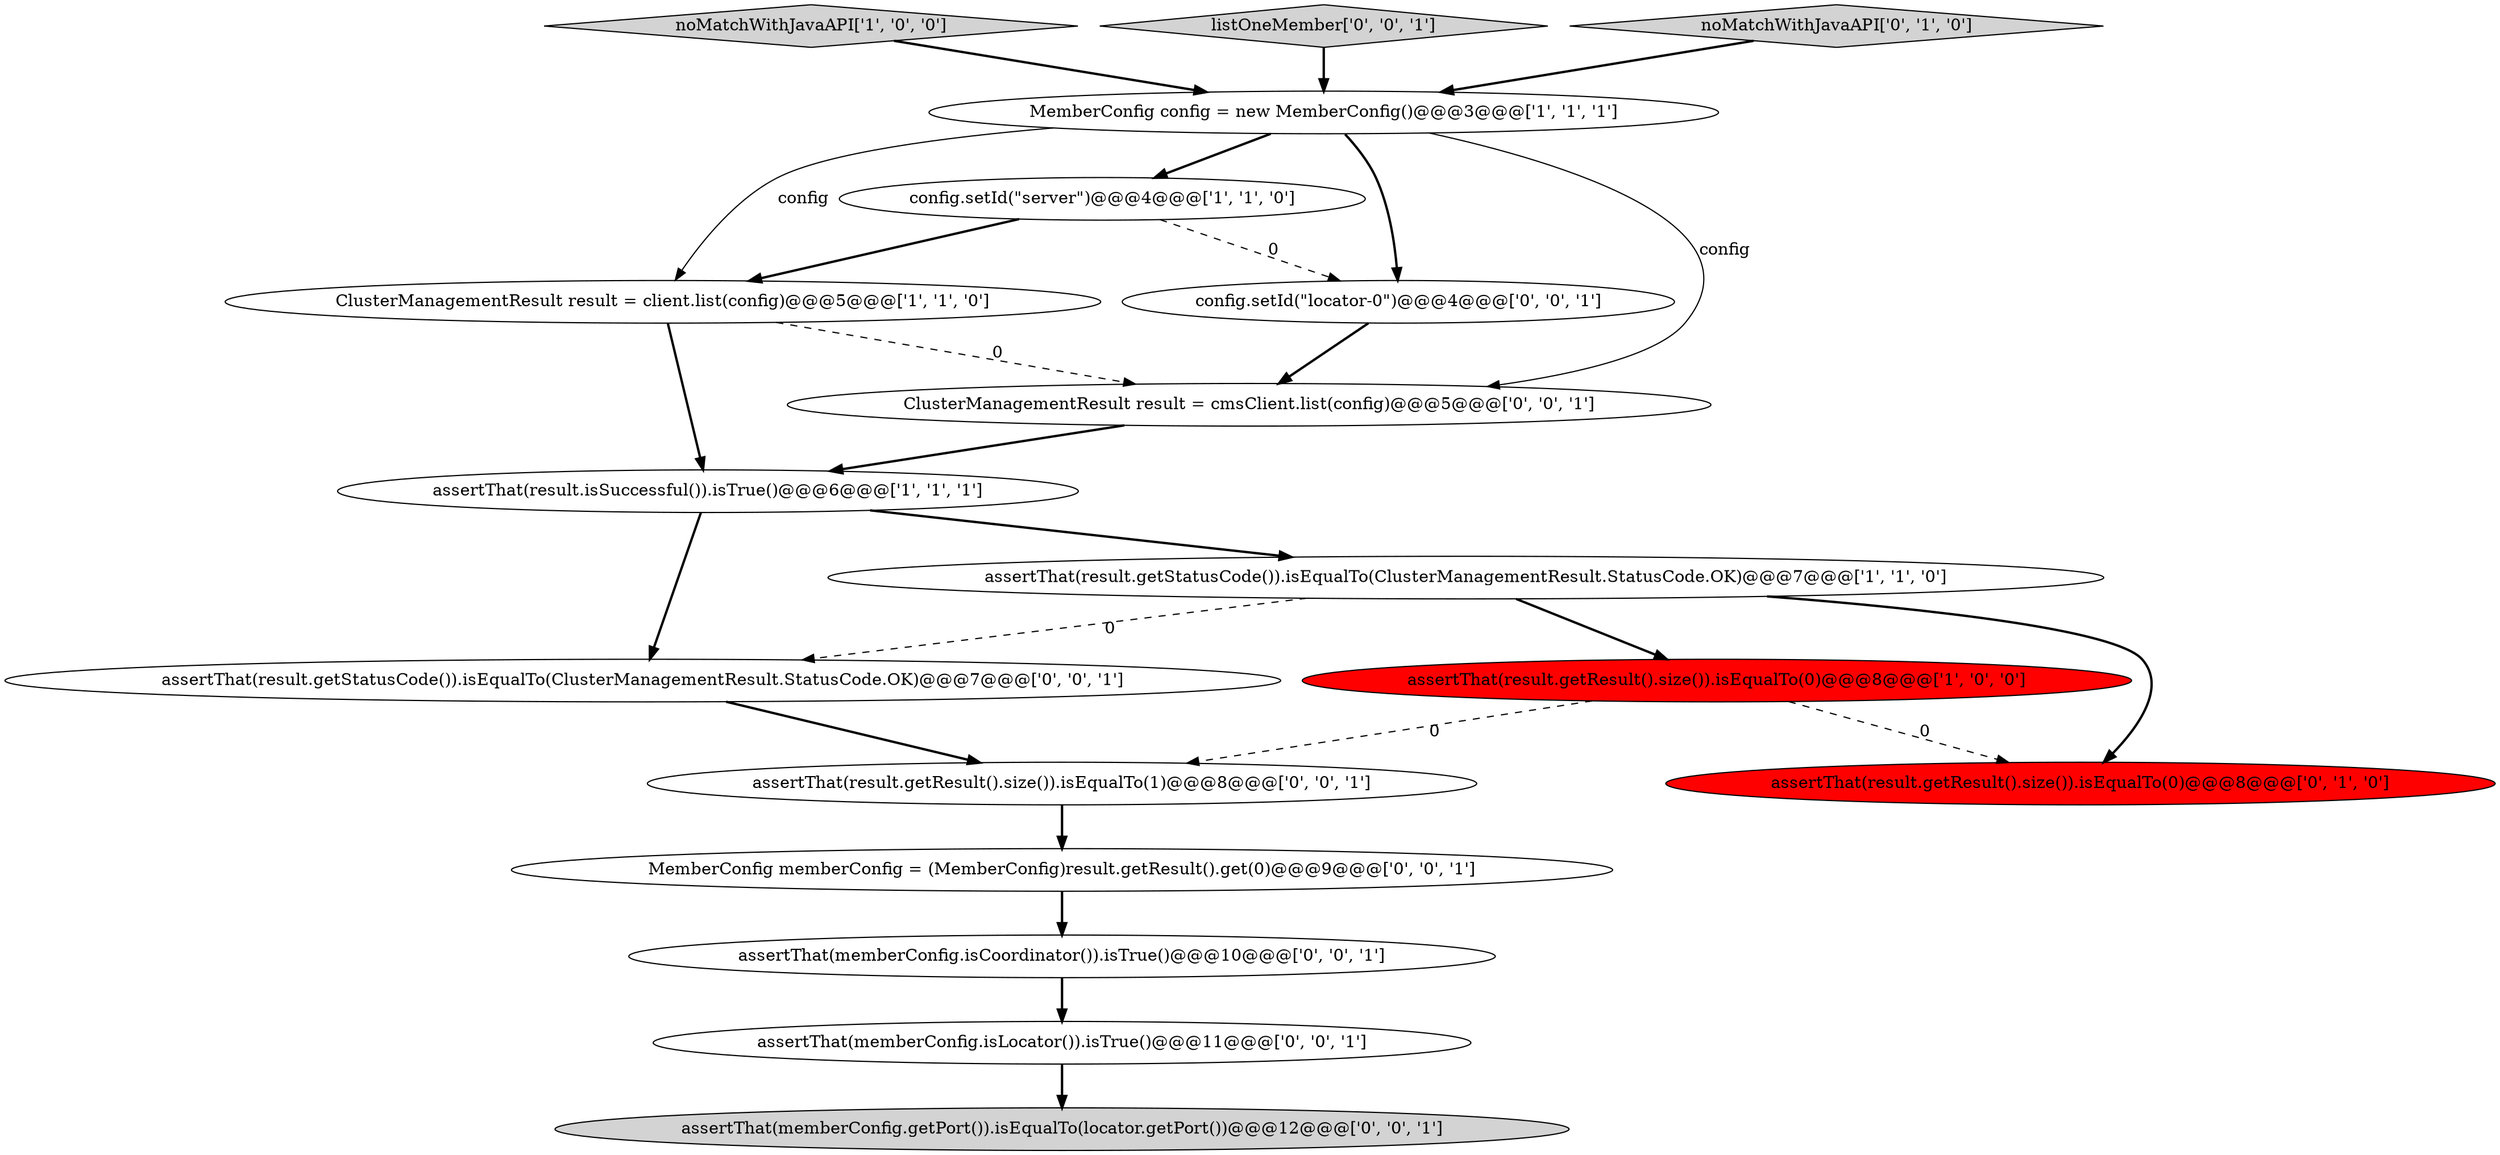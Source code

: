 digraph {
17 [style = filled, label = "assertThat(memberConfig.isLocator()).isTrue()@@@11@@@['0', '0', '1']", fillcolor = white, shape = ellipse image = "AAA0AAABBB3BBB"];
11 [style = filled, label = "assertThat(memberConfig.isCoordinator()).isTrue()@@@10@@@['0', '0', '1']", fillcolor = white, shape = ellipse image = "AAA0AAABBB3BBB"];
6 [style = filled, label = "ClusterManagementResult result = client.list(config)@@@5@@@['1', '1', '0']", fillcolor = white, shape = ellipse image = "AAA0AAABBB1BBB"];
13 [style = filled, label = "MemberConfig memberConfig = (MemberConfig)result.getResult().get(0)@@@9@@@['0', '0', '1']", fillcolor = white, shape = ellipse image = "AAA0AAABBB3BBB"];
14 [style = filled, label = "config.setId(\"locator-0\")@@@4@@@['0', '0', '1']", fillcolor = white, shape = ellipse image = "AAA0AAABBB3BBB"];
12 [style = filled, label = "assertThat(memberConfig.getPort()).isEqualTo(locator.getPort())@@@12@@@['0', '0', '1']", fillcolor = lightgray, shape = ellipse image = "AAA0AAABBB3BBB"];
5 [style = filled, label = "noMatchWithJavaAPI['1', '0', '0']", fillcolor = lightgray, shape = diamond image = "AAA0AAABBB1BBB"];
0 [style = filled, label = "config.setId(\"server\")@@@4@@@['1', '1', '0']", fillcolor = white, shape = ellipse image = "AAA0AAABBB1BBB"];
1 [style = filled, label = "assertThat(result.isSuccessful()).isTrue()@@@6@@@['1', '1', '1']", fillcolor = white, shape = ellipse image = "AAA0AAABBB1BBB"];
16 [style = filled, label = "assertThat(result.getStatusCode()).isEqualTo(ClusterManagementResult.StatusCode.OK)@@@7@@@['0', '0', '1']", fillcolor = white, shape = ellipse image = "AAA0AAABBB3BBB"];
15 [style = filled, label = "listOneMember['0', '0', '1']", fillcolor = lightgray, shape = diamond image = "AAA0AAABBB3BBB"];
9 [style = filled, label = "assertThat(result.getResult().size()).isEqualTo(1)@@@8@@@['0', '0', '1']", fillcolor = white, shape = ellipse image = "AAA0AAABBB3BBB"];
10 [style = filled, label = "ClusterManagementResult result = cmsClient.list(config)@@@5@@@['0', '0', '1']", fillcolor = white, shape = ellipse image = "AAA0AAABBB3BBB"];
8 [style = filled, label = "noMatchWithJavaAPI['0', '1', '0']", fillcolor = lightgray, shape = diamond image = "AAA0AAABBB2BBB"];
2 [style = filled, label = "assertThat(result.getResult().size()).isEqualTo(0)@@@8@@@['1', '0', '0']", fillcolor = red, shape = ellipse image = "AAA1AAABBB1BBB"];
7 [style = filled, label = "assertThat(result.getResult().size()).isEqualTo(0)@@@8@@@['0', '1', '0']", fillcolor = red, shape = ellipse image = "AAA1AAABBB2BBB"];
3 [style = filled, label = "MemberConfig config = new MemberConfig()@@@3@@@['1', '1', '1']", fillcolor = white, shape = ellipse image = "AAA0AAABBB1BBB"];
4 [style = filled, label = "assertThat(result.getStatusCode()).isEqualTo(ClusterManagementResult.StatusCode.OK)@@@7@@@['1', '1', '0']", fillcolor = white, shape = ellipse image = "AAA0AAABBB1BBB"];
5->3 [style = bold, label=""];
1->4 [style = bold, label=""];
4->16 [style = dashed, label="0"];
0->6 [style = bold, label=""];
3->10 [style = solid, label="config"];
3->14 [style = bold, label=""];
8->3 [style = bold, label=""];
14->10 [style = bold, label=""];
4->2 [style = bold, label=""];
2->7 [style = dashed, label="0"];
15->3 [style = bold, label=""];
13->11 [style = bold, label=""];
3->6 [style = solid, label="config"];
4->7 [style = bold, label=""];
3->0 [style = bold, label=""];
6->10 [style = dashed, label="0"];
0->14 [style = dashed, label="0"];
6->1 [style = bold, label=""];
17->12 [style = bold, label=""];
2->9 [style = dashed, label="0"];
1->16 [style = bold, label=""];
11->17 [style = bold, label=""];
10->1 [style = bold, label=""];
16->9 [style = bold, label=""];
9->13 [style = bold, label=""];
}
